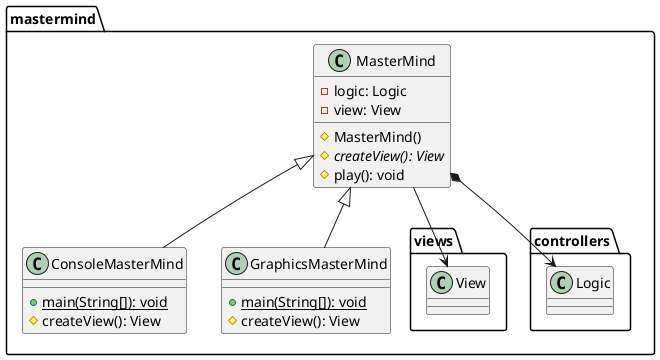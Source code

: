 @startuml
class  mastermind.ConsoleMasterMind{
+ {static} main(String[]): void
# createView(): View
}
mastermind.MasterMind <|-down- mastermind.ConsoleMasterMind

class  mastermind.GraphicsMasterMind{
+ {static} main(String[]): void
# createView(): View
}
mastermind.MasterMind <|-down- mastermind.GraphicsMasterMind

class  mastermind.MasterMind{
- logic: Logic
- view: View
# MasterMind()
# {abstract} createView(): View
# play(): void
}
mastermind.MasterMind --> mastermind.views.View
mastermind.MasterMind *-down-> mastermind.controllers.Logic
@enduml